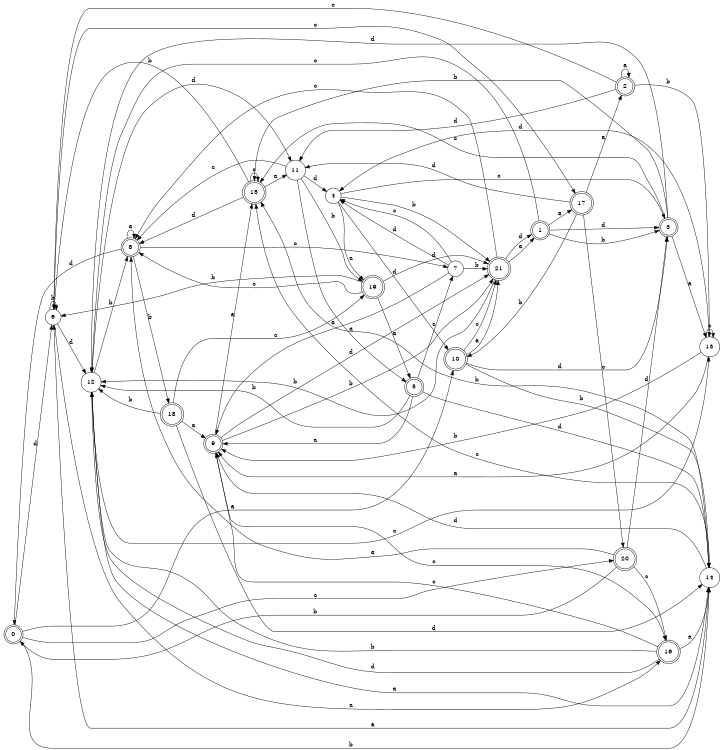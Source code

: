 digraph n18_1 {
__start0 [label="" shape="none"];

rankdir=LR;
size="8,5";

s0 [style="rounded,filled", color="black", fillcolor="white" shape="doublecircle", label="0"];
s1 [style="rounded,filled", color="black", fillcolor="white" shape="doublecircle", label="1"];
s2 [style="rounded,filled", color="black", fillcolor="white" shape="doublecircle", label="2"];
s3 [style="rounded,filled", color="black", fillcolor="white" shape="doublecircle", label="3"];
s4 [style="filled", color="black", fillcolor="white" shape="circle", label="4"];
s5 [style="rounded,filled", color="black", fillcolor="white" shape="doublecircle", label="5"];
s6 [style="filled", color="black", fillcolor="white" shape="circle", label="6"];
s7 [style="filled", color="black", fillcolor="white" shape="circle", label="7"];
s8 [style="rounded,filled", color="black", fillcolor="white" shape="doublecircle", label="8"];
s9 [style="rounded,filled", color="black", fillcolor="white" shape="doublecircle", label="9"];
s10 [style="rounded,filled", color="black", fillcolor="white" shape="doublecircle", label="10"];
s11 [style="filled", color="black", fillcolor="white" shape="circle", label="11"];
s12 [style="filled", color="black", fillcolor="white" shape="circle", label="12"];
s13 [style="filled", color="black", fillcolor="white" shape="circle", label="13"];
s14 [style="filled", color="black", fillcolor="white" shape="circle", label="14"];
s15 [style="rounded,filled", color="black", fillcolor="white" shape="doublecircle", label="15"];
s16 [style="rounded,filled", color="black", fillcolor="white" shape="doublecircle", label="16"];
s17 [style="rounded,filled", color="black", fillcolor="white" shape="doublecircle", label="17"];
s18 [style="rounded,filled", color="black", fillcolor="white" shape="doublecircle", label="18"];
s19 [style="rounded,filled", color="black", fillcolor="white" shape="doublecircle", label="19"];
s20 [style="rounded,filled", color="black", fillcolor="white" shape="doublecircle", label="20"];
s21 [style="rounded,filled", color="black", fillcolor="white" shape="doublecircle", label="21"];
s0 -> s10 [label="a"];
s0 -> s14 [label="b"];
s0 -> s20 [label="c"];
s0 -> s6 [label="d"];
s1 -> s17 [label="a"];
s1 -> s3 [label="b"];
s1 -> s12 [label="c"];
s1 -> s3 [label="d"];
s2 -> s2 [label="a"];
s2 -> s13 [label="b"];
s2 -> s6 [label="c"];
s2 -> s11 [label="d"];
s3 -> s13 [label="a"];
s3 -> s15 [label="b"];
s3 -> s15 [label="c"];
s3 -> s12 [label="d"];
s4 -> s19 [label="a"];
s4 -> s21 [label="b"];
s4 -> s3 [label="c"];
s4 -> s10 [label="d"];
s5 -> s9 [label="a"];
s5 -> s12 [label="b"];
s5 -> s7 [label="c"];
s5 -> s14 [label="d"];
s6 -> s16 [label="a"];
s6 -> s6 [label="b"];
s6 -> s17 [label="c"];
s6 -> s12 [label="d"];
s7 -> s9 [label="a"];
s7 -> s21 [label="b"];
s7 -> s4 [label="c"];
s7 -> s4 [label="d"];
s8 -> s8 [label="a"];
s8 -> s18 [label="b"];
s8 -> s7 [label="c"];
s8 -> s0 [label="d"];
s9 -> s15 [label="a"];
s9 -> s21 [label="b"];
s9 -> s16 [label="c"];
s9 -> s21 [label="d"];
s10 -> s21 [label="a"];
s10 -> s14 [label="b"];
s10 -> s21 [label="c"];
s10 -> s3 [label="d"];
s11 -> s5 [label="a"];
s11 -> s19 [label="b"];
s11 -> s8 [label="c"];
s11 -> s4 [label="d"];
s12 -> s14 [label="a"];
s12 -> s8 [label="b"];
s12 -> s13 [label="c"];
s12 -> s11 [label="d"];
s13 -> s9 [label="a"];
s13 -> s9 [label="b"];
s13 -> s13 [label="c"];
s13 -> s4 [label="d"];
s14 -> s6 [label="a"];
s14 -> s15 [label="b"];
s14 -> s15 [label="c"];
s14 -> s9 [label="d"];
s15 -> s11 [label="a"];
s15 -> s6 [label="b"];
s15 -> s15 [label="c"];
s15 -> s8 [label="d"];
s16 -> s14 [label="a"];
s16 -> s12 [label="b"];
s16 -> s9 [label="c"];
s16 -> s12 [label="d"];
s17 -> s2 [label="a"];
s17 -> s10 [label="b"];
s17 -> s20 [label="c"];
s17 -> s11 [label="d"];
s18 -> s9 [label="a"];
s18 -> s12 [label="b"];
s18 -> s19 [label="c"];
s18 -> s14 [label="d"];
s19 -> s5 [label="a"];
s19 -> s6 [label="b"];
s19 -> s8 [label="c"];
s19 -> s21 [label="d"];
s20 -> s8 [label="a"];
s20 -> s0 [label="b"];
s20 -> s16 [label="c"];
s20 -> s3 [label="d"];
s21 -> s1 [label="a"];
s21 -> s12 [label="b"];
s21 -> s8 [label="c"];
s21 -> s1 [label="d"];

}
